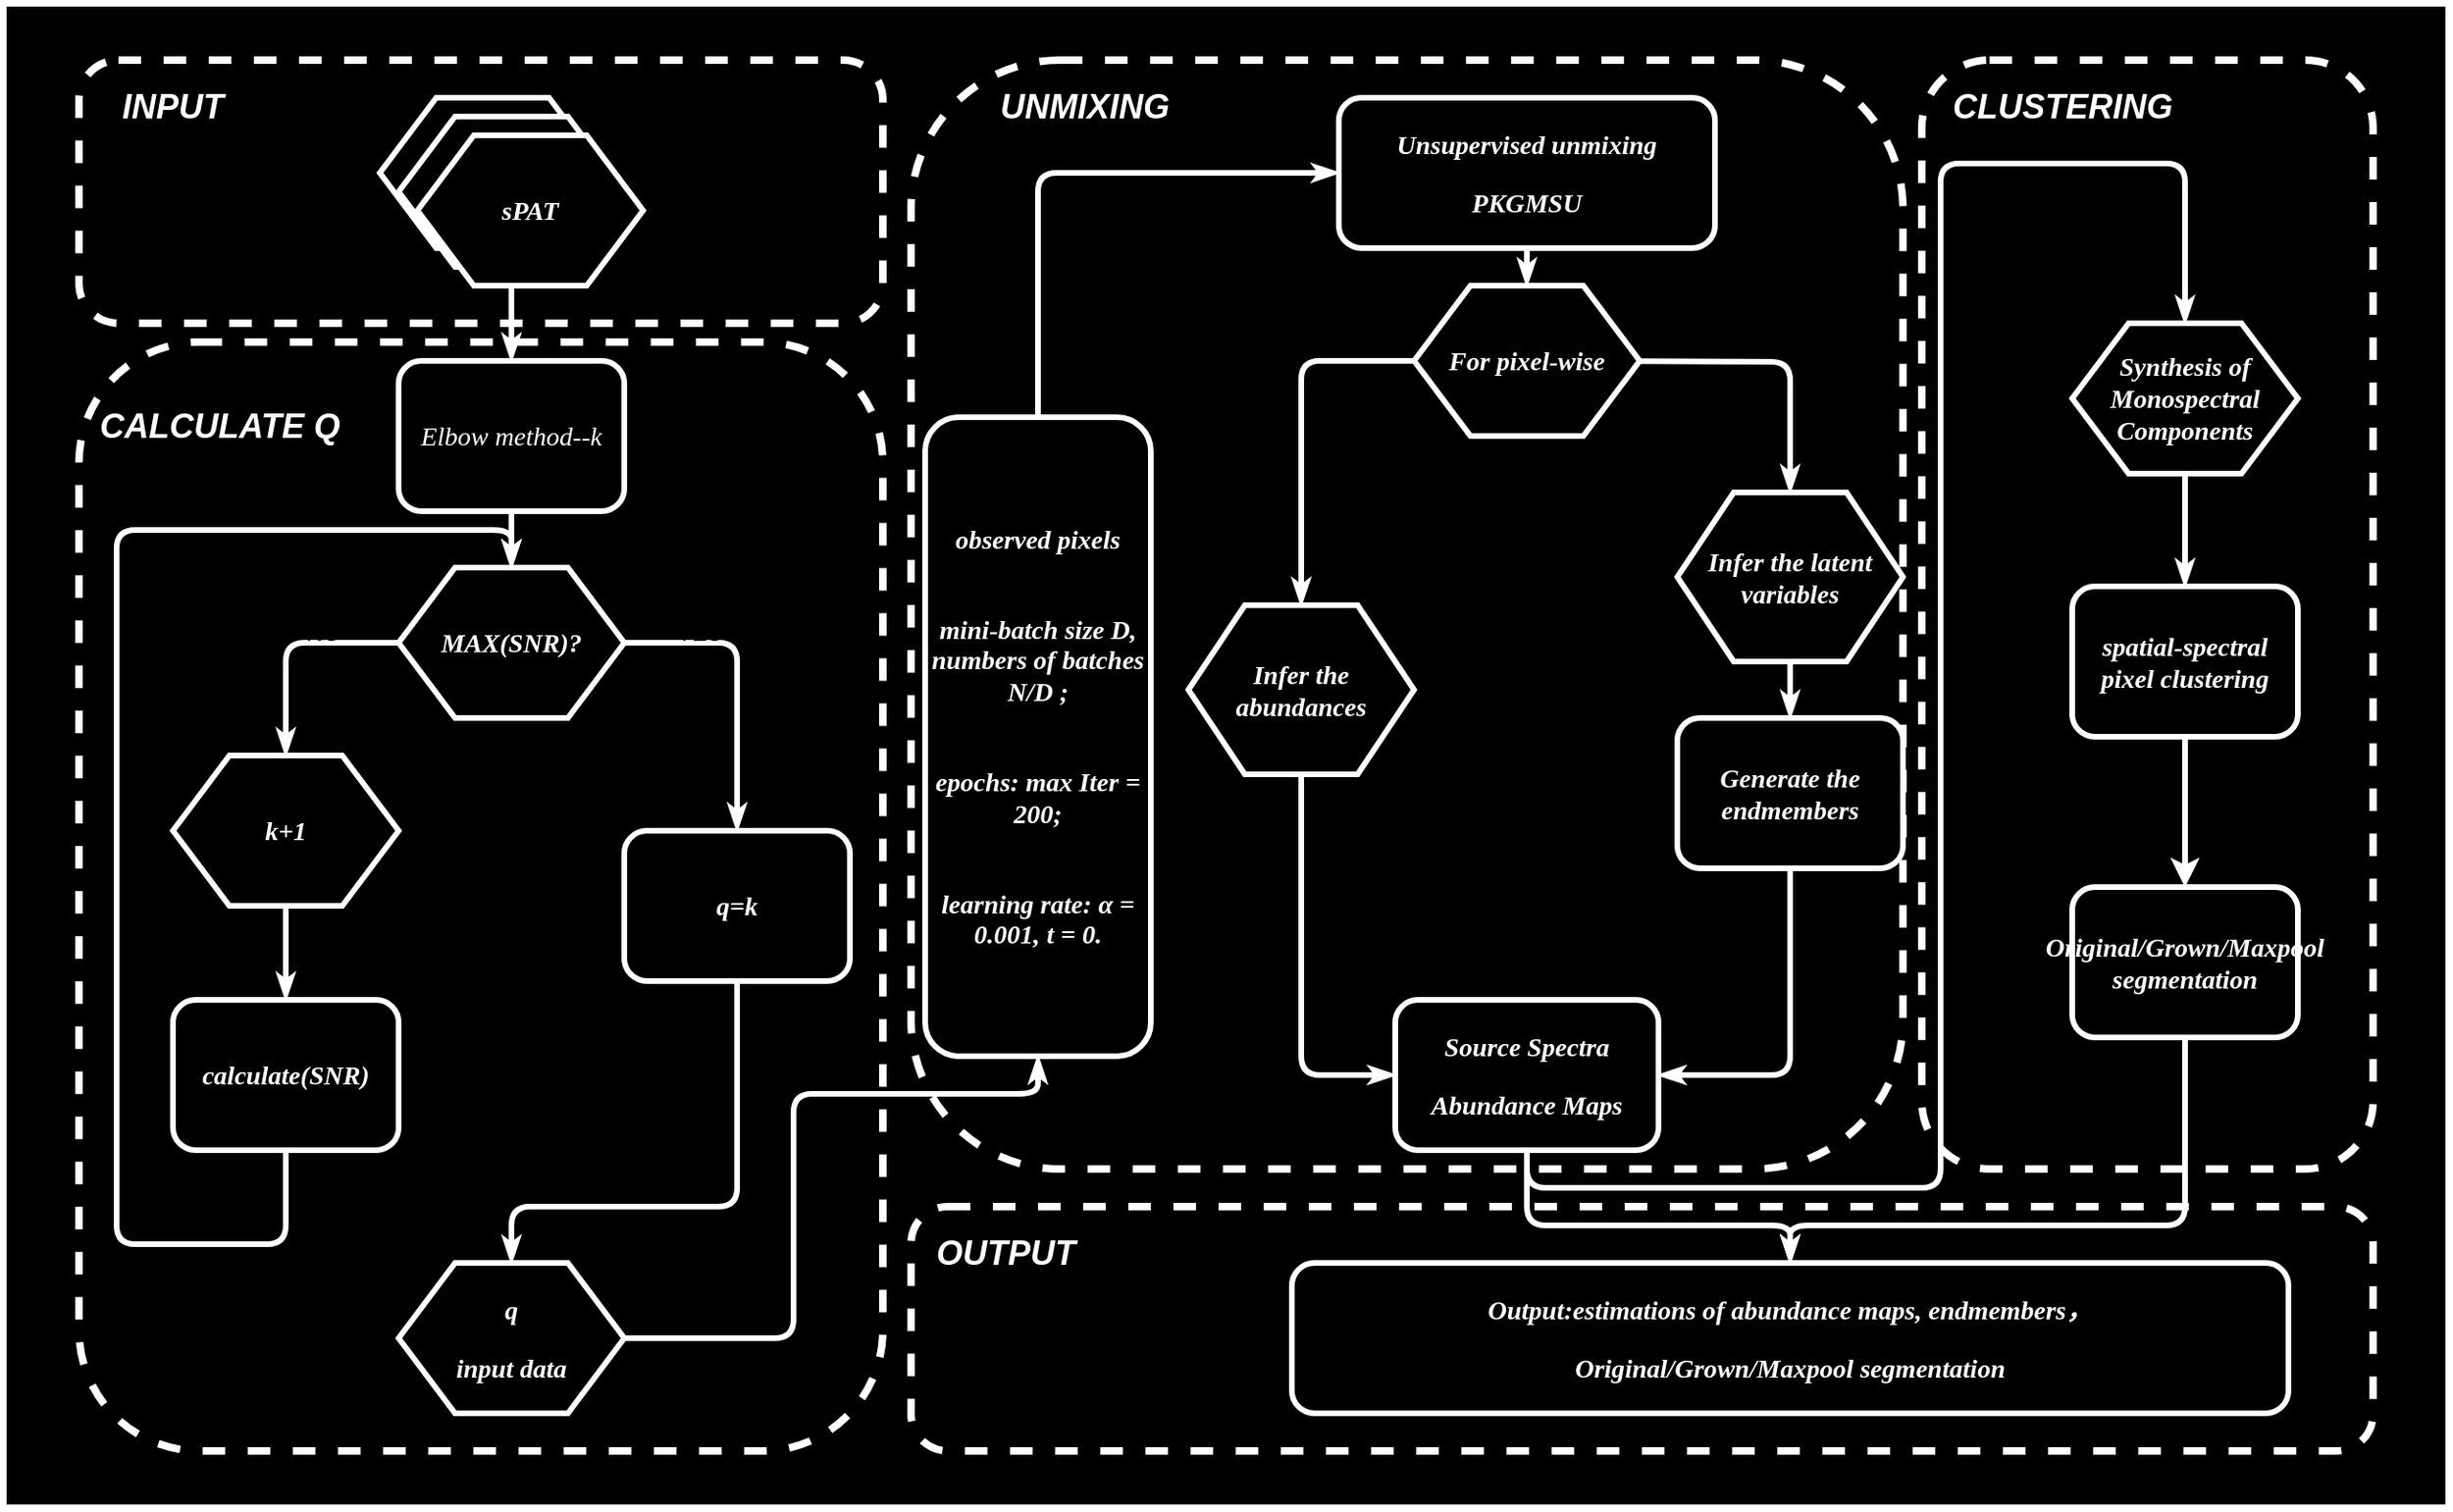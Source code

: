<mxfile version="24.7.12">
  <diagram name="Page-1" id="8ce9d11a-91a2-4d17-14d8-a56ed91bf033">
    <mxGraphModel dx="2464" dy="1645" grid="1" gridSize="10" guides="1" tooltips="1" connect="1" arrows="1" fold="1" page="1" pageScale="1" pageWidth="1100" pageHeight="850" background="none" math="0" shadow="0">
      <root>
        <mxCell id="0" />
        <mxCell id="1" parent="0" />
        <mxCell id="Xut-9CcyeJB1KfpufVTP-31" value="" style="rounded=0;whiteSpace=wrap;html=1;strokeWidth=3;fillColor=#000000;strokeColor=#FFFFFF;" vertex="1" parent="1">
          <mxGeometry x="-30" width="1300" height="800" as="geometry" />
        </mxCell>
        <mxCell id="Xut-9CcyeJB1KfpufVTP-29" value="" style="rounded=1;whiteSpace=wrap;html=1;dashed=1;strokeWidth=4;strokeColor=#FFFFFF;fillColor=#000000;" vertex="1" parent="1">
          <mxGeometry x="452.5" y="640" width="777.5" height="130" as="geometry" />
        </mxCell>
        <mxCell id="Xut-9CcyeJB1KfpufVTP-28" value="" style="rounded=1;whiteSpace=wrap;html=1;dashed=1;strokeWidth=4;strokeColor=#FFFFFF;fillColor=#000000;" vertex="1" parent="1">
          <mxGeometry x="990" y="30" width="240" height="590" as="geometry" />
        </mxCell>
        <mxCell id="Xut-9CcyeJB1KfpufVTP-27" value="" style="rounded=1;whiteSpace=wrap;html=1;dashed=1;strokeWidth=4;strokeColor=#FFFFFF;fillColor=#000000;" vertex="1" parent="1">
          <mxGeometry x="452.5" y="30" width="527.5" height="590" as="geometry" />
        </mxCell>
        <mxCell id="Xut-9CcyeJB1KfpufVTP-14" value="" style="rounded=1;whiteSpace=wrap;html=1;dashed=1;strokeWidth=4;strokeColor=#FFFFFF;fillColor=#000000;" vertex="1" parent="1">
          <mxGeometry x="10" y="180" width="427.5" height="590" as="geometry" />
        </mxCell>
        <mxCell id="Xut-9CcyeJB1KfpufVTP-6" value="" style="rounded=1;whiteSpace=wrap;html=1;dashed=1;strokeWidth=4;strokeColor=#FFFFFF;fillColor=#000000;" vertex="1" parent="1">
          <mxGeometry x="10" y="30" width="427.5" height="140" as="geometry" />
        </mxCell>
        <mxCell id="17ea667e15c223fc-28" style="edgeStyle=orthogonalEdgeStyle;rounded=1;html=1;labelBackgroundColor=none;startArrow=none;startFill=0;startSize=5;endArrow=classicThin;endFill=1;endSize=5;jettySize=auto;orthogonalLoop=1;strokeWidth=3;fontFamily=Verdana;fontSize=8;exitX=0.5;exitY=1;exitDx=0;exitDy=0;strokeColor=#FFFFFF;" parent="1" source="Xut-9CcyeJB1KfpufVTP-3" target="17ea667e15c223fc-2" edge="1">
          <mxGeometry relative="1" as="geometry" />
        </mxCell>
        <mxCell id="17ea667e15c223fc-1" value="sPAT" style="shape=hexagon;perimeter=hexagonPerimeter;whiteSpace=wrap;html=1;rounded=0;shadow=0;labelBackgroundColor=none;strokeWidth=3;fontFamily=Verdana;fontSize=12;align=center;fillColor=#000000;strokeColor=#FFFFFF;fontColor=#FFFFFF;" parent="1" vertex="1">
          <mxGeometry x="170" y="50" width="120" height="80" as="geometry" />
        </mxCell>
        <mxCell id="17ea667e15c223fc-29" style="edgeStyle=orthogonalEdgeStyle;rounded=1;html=1;labelBackgroundColor=none;startArrow=none;startFill=0;startSize=5;endArrow=classicThin;endFill=1;endSize=5;jettySize=auto;orthogonalLoop=1;strokeWidth=3;fontFamily=Verdana;fontSize=8;entryX=0.5;entryY=0;entryDx=0;entryDy=0;exitX=0.5;exitY=1;exitDx=0;exitDy=0;strokeColor=#FFFFFF;" parent="1" source="17ea667e15c223fc-2" target="17ea667e15c223fc-4" edge="1">
          <mxGeometry relative="1" as="geometry">
            <mxPoint x="239.5" y="270" as="sourcePoint" />
            <mxPoint x="239.5" y="300" as="targetPoint" />
          </mxGeometry>
        </mxCell>
        <mxCell id="17ea667e15c223fc-2" value="&lt;h3 id=&quot;5.1%C2%A0%E8%82%98%E9%83%A8%E6%B3%95%E5%88%99(Elbow%20method)&quot;&gt;&lt;i&gt;&lt;font face=&quot;Garamond&quot;&gt;&lt;span style=&quot;font-weight: normal;&quot;&gt;Elbow method--k&lt;/span&gt;&lt;/font&gt;&lt;/i&gt;&lt;/h3&gt;" style="rounded=1;whiteSpace=wrap;html=1;shadow=0;labelBackgroundColor=none;strokeWidth=3;fontFamily=Verdana;fontSize=12;align=center;fillColor=#000000;strokeColor=#FFFFFF;fontColor=#FFFFFF;" parent="1" vertex="1">
          <mxGeometry x="180" y="190" width="120" height="80" as="geometry" />
        </mxCell>
        <mxCell id="17ea667e15c223fc-39" style="edgeStyle=orthogonalEdgeStyle;rounded=1;html=1;labelBackgroundColor=none;startArrow=none;startFill=0;startSize=5;endArrow=classicThin;endFill=1;endSize=5;jettySize=auto;orthogonalLoop=1;strokeWidth=3;fontFamily=Verdana;fontSize=8;exitX=1;exitY=0.5;exitDx=0;exitDy=0;entryX=0.5;entryY=0;entryDx=0;entryDy=0;strokeColor=#FFFFFF;" parent="1" source="17ea667e15c223fc-4" target="17ea667e15c223fc-7" edge="1">
          <mxGeometry relative="1" as="geometry">
            <mxPoint x="380" y="350" as="sourcePoint" />
            <mxPoint x="500" y="490" as="targetPoint" />
            <Array as="points">
              <mxPoint x="360" y="340" />
            </Array>
          </mxGeometry>
        </mxCell>
        <mxCell id="17ea667e15c223fc-4" value="&lt;h3&gt;&lt;i&gt;MAX(SNR)?&lt;/i&gt;&lt;/h3&gt;" style="shape=hexagon;perimeter=hexagonPerimeter;whiteSpace=wrap;html=1;rounded=0;shadow=0;labelBackgroundColor=none;strokeWidth=3;fontFamily=Verdana;fontSize=12;align=center;fillColor=#000000;strokeColor=#FFFFFF;fontColor=#FFFFFF;" parent="1" vertex="1">
          <mxGeometry x="180" y="300" width="120" height="80" as="geometry" />
        </mxCell>
        <mxCell id="17ea667e15c223fc-36" style="edgeStyle=orthogonalEdgeStyle;rounded=1;html=1;labelBackgroundColor=none;startArrow=none;startFill=0;startSize=5;endArrow=classicThin;endFill=1;endSize=5;jettySize=auto;orthogonalLoop=1;strokeWidth=3;fontFamily=Verdana;fontSize=8;strokeColor=#FFFFFF;" parent="1" source="17ea667e15c223fc-5" target="17ea667e15c223fc-8" edge="1">
          <mxGeometry relative="1" as="geometry" />
        </mxCell>
        <mxCell id="17ea667e15c223fc-5" value="&lt;h3&gt;&lt;i&gt;k+1&lt;/i&gt;&lt;br&gt;&lt;/h3&gt;" style="shape=hexagon;perimeter=hexagonPerimeter;whiteSpace=wrap;html=1;rounded=0;shadow=0;labelBackgroundColor=none;strokeWidth=3;fontFamily=Verdana;fontSize=12;align=center;fillColor=#000000;strokeColor=#FFFFFF;fontColor=#FFFFFF;" parent="1" vertex="1">
          <mxGeometry x="60" y="400" width="120" height="80" as="geometry" />
        </mxCell>
        <mxCell id="17ea667e15c223fc-38" style="edgeStyle=orthogonalEdgeStyle;rounded=1;html=1;labelBackgroundColor=none;startArrow=none;startFill=0;startSize=5;endArrow=classicThin;endFill=1;endSize=5;jettySize=auto;orthogonalLoop=1;strokeWidth=3;fontFamily=Verdana;fontSize=8;exitX=0.5;exitY=1;exitDx=0;exitDy=0;entryX=0.5;entryY=0;entryDx=0;entryDy=0;strokeColor=#FFFFFF;" parent="1" source="17ea667e15c223fc-7" target="17ea667e15c223fc-11" edge="1">
          <mxGeometry relative="1" as="geometry">
            <Array as="points">
              <mxPoint x="360" y="640" />
              <mxPoint x="240" y="640" />
            </Array>
            <mxPoint x="500" y="490" as="sourcePoint" />
            <mxPoint x="300" y="640" as="targetPoint" />
          </mxGeometry>
        </mxCell>
        <mxCell id="17ea667e15c223fc-7" value="&lt;h3&gt;&lt;i&gt;q=k&lt;/i&gt;&lt;/h3&gt;" style="rounded=1;whiteSpace=wrap;html=1;shadow=0;labelBackgroundColor=none;strokeWidth=3;fontFamily=Verdana;fontSize=12;align=center;fillColor=#000000;strokeColor=#FFFFFF;fontColor=#FFFFFF;" parent="1" vertex="1">
          <mxGeometry x="300" y="440" width="120" height="80" as="geometry" />
        </mxCell>
        <mxCell id="17ea667e15c223fc-37" style="edgeStyle=orthogonalEdgeStyle;rounded=1;html=1;labelBackgroundColor=none;startArrow=none;startFill=0;startSize=5;endArrow=classicThin;endFill=1;endSize=5;jettySize=auto;orthogonalLoop=1;strokeWidth=3;fontFamily=Verdana;fontSize=8;entryX=0.5;entryY=0;entryDx=0;entryDy=0;exitX=0.5;exitY=1;exitDx=0;exitDy=0;strokeColor=#FFFFFF;" parent="1" source="17ea667e15c223fc-8" target="17ea667e15c223fc-4" edge="1">
          <mxGeometry relative="1" as="geometry">
            <Array as="points">
              <mxPoint x="120" y="660" />
              <mxPoint x="30" y="660" />
              <mxPoint x="30" y="280" />
              <mxPoint x="240" y="280" />
            </Array>
            <mxPoint x="-40" y="450" as="targetPoint" />
          </mxGeometry>
        </mxCell>
        <mxCell id="17ea667e15c223fc-8" value="&lt;h3&gt;&lt;i&gt;calculate(SNR)&lt;/i&gt;&lt;/h3&gt;" style="rounded=1;whiteSpace=wrap;html=1;shadow=0;labelBackgroundColor=none;strokeWidth=3;fontFamily=Verdana;fontSize=12;align=center;fillColor=#000000;strokeColor=#FFFFFF;fontColor=#FFFFFF;" parent="1" vertex="1">
          <mxGeometry x="60" y="530" width="120" height="80" as="geometry" />
        </mxCell>
        <mxCell id="17ea667e15c223fc-11" value="&lt;h3&gt;&lt;i&gt;q&lt;/i&gt;&lt;/h3&gt;&lt;h3&gt;&lt;i&gt;input data&lt;br&gt;&lt;/i&gt;&lt;/h3&gt;" style="shape=hexagon;perimeter=hexagonPerimeter;whiteSpace=wrap;html=1;rounded=0;shadow=0;labelBackgroundColor=none;strokeWidth=3;fontFamily=Verdana;fontSize=12;align=center;fillColor=#000000;strokeColor=#FFFFFF;fontColor=#FFFFFF;" parent="1" vertex="1">
          <mxGeometry x="180" y="670" width="120" height="80" as="geometry" />
        </mxCell>
        <mxCell id="17ea667e15c223fc-42" style="edgeStyle=orthogonalEdgeStyle;rounded=1;html=1;labelBackgroundColor=none;startArrow=none;startFill=0;startSize=5;endArrow=classicThin;endFill=1;endSize=5;jettySize=auto;orthogonalLoop=1;strokeWidth=3;fontFamily=Verdana;fontSize=8;entryX=0;entryY=0.5;entryDx=0;entryDy=0;exitX=0.5;exitY=0;exitDx=0;exitDy=0;strokeColor=#FFFFFF;" parent="1" source="Xut-9CcyeJB1KfpufVTP-17" target="17ea667e15c223fc-14" edge="1">
          <mxGeometry relative="1" as="geometry">
            <Array as="points">
              <mxPoint x="520" y="330" />
              <mxPoint x="520" y="90" />
            </Array>
            <mxPoint x="450" y="710" as="sourcePoint" />
            <mxPoint x="540" y="100" as="targetPoint" />
          </mxGeometry>
        </mxCell>
        <mxCell id="17ea667e15c223fc-44" style="edgeStyle=orthogonalEdgeStyle;rounded=1;html=1;labelBackgroundColor=none;startArrow=none;startFill=0;startSize=5;endArrow=classicThin;endFill=1;endSize=5;jettySize=auto;orthogonalLoop=1;strokeWidth=3;fontFamily=Verdana;fontSize=8;entryX=0.5;entryY=0;entryDx=0;entryDy=0;strokeColor=#FFFFFF;" parent="1" source="17ea667e15c223fc-14" target="Xut-9CcyeJB1KfpufVTP-15" edge="1">
          <mxGeometry relative="1" as="geometry">
            <mxPoint x="780" y="160" as="targetPoint" />
          </mxGeometry>
        </mxCell>
        <mxCell id="17ea667e15c223fc-14" value="&lt;h3&gt;&lt;b&gt;&lt;i&gt;Unsupervised unmixing&lt;br&gt;&lt;/i&gt;&lt;/b&gt;&lt;/h3&gt;&lt;h3&gt;&lt;b&gt;&lt;i&gt;PKGMSU&lt;/i&gt;&lt;/b&gt;&lt;/h3&gt;" style="rounded=1;whiteSpace=wrap;html=1;shadow=0;labelBackgroundColor=none;strokeWidth=3;fontFamily=Verdana;fontSize=12;align=center;fillColor=#000000;strokeColor=#FFFFFF;fontColor=#FFFFFF;" parent="1" vertex="1">
          <mxGeometry x="680" y="50" width="200" height="80" as="geometry" />
        </mxCell>
        <mxCell id="17ea667e15c223fc-54" style="edgeStyle=orthogonalEdgeStyle;rounded=1;html=1;labelBackgroundColor=none;startArrow=none;startFill=0;startSize=5;endArrow=classicThin;endFill=1;endSize=5;jettySize=auto;orthogonalLoop=1;strokeWidth=3;fontFamily=Verdana;fontSize=8;fontColor=#FFFFFF;strokeColor=#FFFFFF;" parent="1" source="17ea667e15c223fc-16" target="17ea667e15c223fc-18" edge="1">
          <mxGeometry relative="1" as="geometry" />
        </mxCell>
        <mxCell id="17ea667e15c223fc-16" value="&lt;h3&gt;&lt;i&gt;&lt;b&gt;Synthesis of Monospectral Components&lt;/b&gt;&lt;/i&gt;&lt;/h3&gt;" style="shape=hexagon;perimeter=hexagonPerimeter;whiteSpace=wrap;html=1;rounded=0;shadow=0;labelBackgroundColor=none;strokeWidth=3;fontFamily=Verdana;fontSize=12;align=center;fillColor=#000000;strokeColor=#FFFFFF;fontColor=#FFFFFF;" parent="1" vertex="1">
          <mxGeometry x="1070" y="170" width="120" height="80" as="geometry" />
        </mxCell>
        <mxCell id="17ea667e15c223fc-49" style="edgeStyle=orthogonalEdgeStyle;rounded=1;html=1;labelBackgroundColor=none;startArrow=none;startFill=0;startSize=5;endArrow=classicThin;endFill=1;endSize=5;jettySize=auto;orthogonalLoop=1;strokeColor=#FFFFFF;strokeWidth=3;fontFamily=Verdana;fontSize=8;fontColor=#000000;exitX=1;exitY=0.5;exitDx=0;exitDy=0;" parent="1" target="17ea667e15c223fc-20" edge="1">
          <mxGeometry relative="1" as="geometry">
            <mxPoint x="800" y="190" as="sourcePoint" />
          </mxGeometry>
        </mxCell>
        <mxCell id="Xut-9CcyeJB1KfpufVTP-24" style="edgeStyle=orthogonalEdgeStyle;rounded=0;orthogonalLoop=1;jettySize=auto;html=1;exitX=0.5;exitY=1;exitDx=0;exitDy=0;entryX=0.5;entryY=0;entryDx=0;entryDy=0;strokeWidth=3;fontColor=#FFFFFF;strokeColor=#FFFFFF;" edge="1" parent="1" source="17ea667e15c223fc-18" target="17ea667e15c223fc-27">
          <mxGeometry relative="1" as="geometry">
            <mxPoint x="1130" y="435" as="targetPoint" />
          </mxGeometry>
        </mxCell>
        <mxCell id="17ea667e15c223fc-18" value="&lt;h3&gt;&lt;i&gt;&lt;b&gt;spatial-spectral pixel clustering&lt;/b&gt;&lt;/i&gt;&lt;/h3&gt;" style="rounded=1;whiteSpace=wrap;html=1;shadow=0;labelBackgroundColor=none;strokeWidth=3;fontFamily=Verdana;fontSize=12;align=center;fillColor=#000000;strokeColor=#FFFFFF;fontColor=#FFFFFF;" parent="1" vertex="1">
          <mxGeometry x="1070" y="310" width="120" height="80" as="geometry" />
        </mxCell>
        <mxCell id="17ea667e15c223fc-19" value="&lt;h3&gt;&lt;b&gt;&lt;i&gt;Infer the abundances&lt;/i&gt;&lt;/b&gt;&lt;br&gt;&lt;/h3&gt;" style="shape=hexagon;perimeter=hexagonPerimeter;whiteSpace=wrap;html=1;rounded=0;shadow=0;labelBackgroundColor=none;strokeWidth=3;fontFamily=Verdana;fontSize=12;align=center;fillColor=#000000;strokeColor=#FFFFFF;fontColor=#FFFFFF;" parent="1" vertex="1">
          <mxGeometry x="600" y="320" width="120" height="90" as="geometry" />
        </mxCell>
        <mxCell id="17ea667e15c223fc-50" style="edgeStyle=orthogonalEdgeStyle;rounded=1;html=1;labelBackgroundColor=none;startArrow=none;startFill=0;startSize=5;endArrow=classicThin;endFill=1;endSize=5;jettySize=auto;orthogonalLoop=1;strokeWidth=3;fontFamily=Verdana;fontSize=8;strokeColor=#FFFFFF;" parent="1" source="17ea667e15c223fc-20" target="17ea667e15c223fc-23" edge="1">
          <mxGeometry relative="1" as="geometry" />
        </mxCell>
        <mxCell id="17ea667e15c223fc-20" value="&lt;h3&gt;&lt;i&gt;&lt;b&gt;Infer the latent variables&lt;/b&gt;&lt;/i&gt;&lt;/h3&gt;" style="shape=hexagon;perimeter=hexagonPerimeter;whiteSpace=wrap;html=1;rounded=0;shadow=0;labelBackgroundColor=none;strokeWidth=3;fontFamily=Verdana;fontSize=12;align=center;fillColor=#000000;strokeColor=#FFFFFF;fontColor=#FFFFFF;" parent="1" vertex="1">
          <mxGeometry x="860" y="260" width="120" height="90" as="geometry" />
        </mxCell>
        <mxCell id="17ea667e15c223fc-58" style="edgeStyle=orthogonalEdgeStyle;rounded=1;html=1;labelBackgroundColor=none;startArrow=none;startFill=0;startSize=5;endArrow=classicThin;endFill=1;endSize=5;jettySize=auto;orthogonalLoop=1;strokeWidth=3;fontFamily=Verdana;fontSize=8;exitX=0.5;exitY=1;exitDx=0;exitDy=0;entryX=0.5;entryY=0;entryDx=0;entryDy=0;strokeColor=#FFFFFF;" parent="1" source="Xut-9CcyeJB1KfpufVTP-20" target="17ea667e15c223fc-16" edge="1">
          <mxGeometry relative="1" as="geometry">
            <Array as="points">
              <mxPoint x="780" y="630" />
              <mxPoint x="1000" y="630" />
              <mxPoint x="1000" y="85" />
              <mxPoint x="1130" y="85" />
            </Array>
            <mxPoint x="1130" y="85" as="targetPoint" />
          </mxGeometry>
        </mxCell>
        <mxCell id="17ea667e15c223fc-48" style="edgeStyle=orthogonalEdgeStyle;rounded=1;html=1;labelBackgroundColor=none;startArrow=none;startFill=0;startSize=5;endArrow=classicThin;endFill=1;endSize=5;jettySize=auto;orthogonalLoop=1;strokeWidth=3;fontFamily=Verdana;fontSize=8;exitX=0.5;exitY=1;exitDx=0;exitDy=0;entryX=0;entryY=0.5;entryDx=0;entryDy=0;strokeColor=#FFFFFF;" parent="1" source="17ea667e15c223fc-19" target="Xut-9CcyeJB1KfpufVTP-20" edge="1">
          <mxGeometry relative="1" as="geometry">
            <Array as="points">
              <mxPoint x="660" y="570" />
            </Array>
            <mxPoint x="640" y="470" as="sourcePoint" />
            <mxPoint x="720" y="560" as="targetPoint" />
          </mxGeometry>
        </mxCell>
        <mxCell id="17ea667e15c223fc-51" style="edgeStyle=orthogonalEdgeStyle;rounded=1;html=1;labelBackgroundColor=none;startArrow=none;startFill=0;startSize=5;endArrow=classicThin;endFill=1;endSize=5;jettySize=auto;orthogonalLoop=1;strokeWidth=3;fontFamily=Verdana;fontSize=8;entryX=1;entryY=0.5;entryDx=0;entryDy=0;strokeColor=#FFFFFF;" parent="1" source="17ea667e15c223fc-23" target="Xut-9CcyeJB1KfpufVTP-20" edge="1">
          <mxGeometry relative="1" as="geometry">
            <Array as="points">
              <mxPoint x="920" y="570" />
            </Array>
            <mxPoint x="850" y="580" as="targetPoint" />
          </mxGeometry>
        </mxCell>
        <mxCell id="17ea667e15c223fc-23" value="&lt;h3&gt;&lt;i&gt;&lt;b&gt;Generate the endmembers&lt;/b&gt;&lt;/i&gt;&lt;/h3&gt;" style="rounded=1;whiteSpace=wrap;html=1;shadow=0;labelBackgroundColor=none;strokeWidth=3;fontFamily=Verdana;fontSize=12;align=center;fillColor=#000000;strokeColor=#FFFFFF;fontColor=#FFFFFF;" parent="1" vertex="1">
          <mxGeometry x="860" y="380" width="120" height="80" as="geometry" />
        </mxCell>
        <mxCell id="17ea667e15c223fc-27" value="&lt;h3&gt;&lt;b&gt;&lt;i&gt;Original/Grown/Maxpool segmentation&lt;/i&gt;&lt;/b&gt;&lt;/h3&gt;" style="rounded=1;whiteSpace=wrap;html=1;shadow=0;labelBackgroundColor=none;strokeWidth=3;fontFamily=Verdana;fontSize=12;align=center;fillColor=#000000;strokeColor=#FFFFFF;fontColor=#FFFFFF;" parent="1" vertex="1">
          <mxGeometry x="1070" y="470" width="120" height="80" as="geometry" />
        </mxCell>
        <mxCell id="Xut-9CcyeJB1KfpufVTP-3" value="sPAT" style="shape=hexagon;perimeter=hexagonPerimeter;whiteSpace=wrap;html=1;rounded=0;shadow=0;labelBackgroundColor=none;strokeWidth=3;fontFamily=Verdana;fontSize=12;align=center;fillColor=#000000;strokeColor=#FFFFFF;fontColor=#FFFFFF;" vertex="1" parent="1">
          <mxGeometry x="180" y="60" width="120" height="80" as="geometry" />
        </mxCell>
        <mxCell id="Xut-9CcyeJB1KfpufVTP-4" value="&lt;h3&gt;&lt;i&gt;sPAT&lt;/i&gt;&lt;/h3&gt;" style="shape=hexagon;perimeter=hexagonPerimeter;whiteSpace=wrap;html=1;rounded=0;shadow=0;labelBackgroundColor=none;strokeWidth=3;fontFamily=Verdana;fontSize=12;align=center;fillColor=#000000;strokeColor=#FFFFFF;fontColor=#FFFFFF;" vertex="1" parent="1">
          <mxGeometry x="190" y="70" width="120" height="80" as="geometry" />
        </mxCell>
        <mxCell id="Xut-9CcyeJB1KfpufVTP-8" value="&lt;div&gt;YES&lt;/div&gt;" style="text;html=1;align=center;verticalAlign=middle;whiteSpace=wrap;rounded=0;strokeWidth=3;" vertex="1" parent="1">
          <mxGeometry x="310" y="320" width="60" height="30" as="geometry" />
        </mxCell>
        <mxCell id="Xut-9CcyeJB1KfpufVTP-10" style="edgeStyle=orthogonalEdgeStyle;rounded=1;html=1;labelBackgroundColor=none;startArrow=none;startFill=0;startSize=5;endArrow=classicThin;endFill=1;endSize=5;jettySize=auto;orthogonalLoop=1;strokeWidth=3;fontFamily=Verdana;fontSize=8;exitX=0;exitY=0.5;exitDx=0;exitDy=0;entryX=0.5;entryY=0;entryDx=0;entryDy=0;strokeColor=#FFFFFF;" edge="1" parent="1" source="17ea667e15c223fc-4" target="17ea667e15c223fc-5">
          <mxGeometry relative="1" as="geometry">
            <mxPoint x="20" y="490" as="sourcePoint" />
            <mxPoint x="-140" y="600" as="targetPoint" />
            <Array as="points">
              <mxPoint x="120" y="340" />
            </Array>
          </mxGeometry>
        </mxCell>
        <mxCell id="Xut-9CcyeJB1KfpufVTP-11" value="NO" style="text;html=1;align=center;verticalAlign=middle;whiteSpace=wrap;rounded=0;strokeWidth=3;" vertex="1" parent="1">
          <mxGeometry x="110" y="320" width="60" height="30" as="geometry" />
        </mxCell>
        <mxCell id="Xut-9CcyeJB1KfpufVTP-15" value="&lt;h3&gt;&lt;i&gt;&lt;b&gt;For pixel-wise&lt;/b&gt;&lt;/i&gt;&lt;br&gt;&lt;/h3&gt;" style="shape=hexagon;perimeter=hexagonPerimeter;whiteSpace=wrap;html=1;rounded=0;shadow=0;labelBackgroundColor=none;strokeWidth=3;fontFamily=Verdana;fontSize=12;align=center;fillColor=#000000;strokeColor=#FFFFFF;fontColor=#FFFFFF;" vertex="1" parent="1">
          <mxGeometry x="720" y="150" width="120" height="80" as="geometry" />
        </mxCell>
        <mxCell id="Xut-9CcyeJB1KfpufVTP-16" style="edgeStyle=orthogonalEdgeStyle;rounded=1;html=1;labelBackgroundColor=none;startArrow=none;startFill=0;startSize=5;endArrow=classicThin;endFill=1;endSize=5;jettySize=auto;orthogonalLoop=1;strokeColor=#FFFFFF;strokeWidth=3;fontFamily=Verdana;fontSize=8;fontColor=#000000;exitX=0;exitY=0.5;exitDx=0;exitDy=0;entryX=0.5;entryY=0;entryDx=0;entryDy=0;" edge="1" parent="1" source="Xut-9CcyeJB1KfpufVTP-15" target="17ea667e15c223fc-19">
          <mxGeometry relative="1" as="geometry">
            <mxPoint x="840" y="200" as="sourcePoint" />
            <mxPoint x="640" y="320" as="targetPoint" />
            <Array as="points">
              <mxPoint x="660" y="190" />
            </Array>
          </mxGeometry>
        </mxCell>
        <mxCell id="Xut-9CcyeJB1KfpufVTP-18" value="" style="edgeStyle=orthogonalEdgeStyle;rounded=1;html=1;labelBackgroundColor=none;startArrow=none;startFill=0;startSize=5;endArrow=classicThin;endFill=1;endSize=5;jettySize=auto;orthogonalLoop=1;strokeWidth=3;fontFamily=Verdana;fontSize=8;exitX=1;exitY=0.5;exitDx=0;exitDy=0;entryX=0.5;entryY=1;entryDx=0;entryDy=0;strokeColor=#FFFFFF;" edge="1" parent="1" source="17ea667e15c223fc-11" target="Xut-9CcyeJB1KfpufVTP-17">
          <mxGeometry relative="1" as="geometry">
            <Array as="points">
              <mxPoint x="390" y="710" />
              <mxPoint x="390" y="580" />
              <mxPoint x="520" y="580" />
            </Array>
            <mxPoint x="300" y="710" as="sourcePoint" />
            <mxPoint x="610" y="600" as="targetPoint" />
          </mxGeometry>
        </mxCell>
        <mxCell id="Xut-9CcyeJB1KfpufVTP-17" value="&lt;h3&gt;&lt;i&gt;&lt;b&gt;observed pixels&lt;/b&gt;&lt;/i&gt;&lt;/h3&gt;&lt;h3&gt;&lt;br&gt;&lt;i&gt;&lt;b&gt;mini-batch size D, numbers of batches N/D ;&lt;/b&gt;&lt;/i&gt;&lt;/h3&gt;&lt;h3&gt;&lt;br&gt;&lt;i&gt;&lt;b&gt;epochs: max Iter = 200;&lt;/b&gt;&lt;/i&gt;&lt;/h3&gt;&lt;h3&gt;&lt;br&gt;&lt;i&gt;&lt;b&gt;learning rate: α = 0.001, t = 0.&lt;/b&gt;&lt;/i&gt;&lt;/h3&gt;" style="rounded=1;whiteSpace=wrap;html=1;shadow=0;labelBackgroundColor=none;strokeWidth=3;fontFamily=Verdana;fontSize=12;align=center;fillColor=#000000;strokeColor=#FFFFFF;fontColor=#FFFFFF;" vertex="1" parent="1">
          <mxGeometry x="460" y="220" width="120" height="340" as="geometry" />
        </mxCell>
        <mxCell id="Xut-9CcyeJB1KfpufVTP-20" value="&lt;h3&gt;&lt;b&gt;&lt;i&gt;Source Spectra&lt;/i&gt;&lt;/b&gt;&lt;/h3&gt;&lt;h3&gt;&lt;i&gt;&lt;b&gt;Abundance Maps&lt;/b&gt;&lt;br&gt;&lt;/i&gt;&lt;/h3&gt;" style="rounded=1;whiteSpace=wrap;html=1;shadow=0;labelBackgroundColor=none;strokeWidth=3;fontFamily=Verdana;fontSize=12;align=center;fillColor=#000000;strokeColor=#FFFFFF;fontColor=#FFFFFF;" vertex="1" parent="1">
          <mxGeometry x="710" y="530" width="140" height="80" as="geometry" />
        </mxCell>
        <mxCell id="Xut-9CcyeJB1KfpufVTP-21" value="&lt;h3&gt;&lt;i&gt;Output:estimations of abundance maps, endmembers，&lt;/i&gt;&lt;/h3&gt;&lt;h3&gt;&lt;i&gt;&lt;b&gt;Original/Grown/Maxpool segmentation&lt;/b&gt;&lt;/i&gt;&lt;/h3&gt;" style="rounded=1;whiteSpace=wrap;html=1;shadow=0;labelBackgroundColor=none;strokeWidth=3;fontFamily=Verdana;fontSize=12;align=center;fillColor=#000000;strokeColor=#FFFFFF;fontColor=#FFFFFF;" vertex="1" parent="1">
          <mxGeometry x="655" y="670" width="530" height="80" as="geometry" />
        </mxCell>
        <mxCell id="Xut-9CcyeJB1KfpufVTP-22" style="edgeStyle=orthogonalEdgeStyle;rounded=1;html=1;labelBackgroundColor=none;startArrow=none;startFill=0;startSize=5;endArrow=classicThin;endFill=1;endSize=5;jettySize=auto;orthogonalLoop=1;strokeWidth=3;fontFamily=Verdana;fontSize=8;exitX=0.5;exitY=1;exitDx=0;exitDy=0;entryX=0.5;entryY=0;entryDx=0;entryDy=0;strokeColor=#FFFFFF;" edge="1" parent="1" source="Xut-9CcyeJB1KfpufVTP-20" target="Xut-9CcyeJB1KfpufVTP-21">
          <mxGeometry relative="1" as="geometry">
            <Array as="points">
              <mxPoint x="780" y="650" />
              <mxPoint x="920" y="650" />
              <mxPoint x="920" y="670" />
            </Array>
            <mxPoint x="1030" y="590" as="sourcePoint" />
            <mxPoint x="1080" y="290" as="targetPoint" />
          </mxGeometry>
        </mxCell>
        <mxCell id="Xut-9CcyeJB1KfpufVTP-26" style="edgeStyle=orthogonalEdgeStyle;rounded=1;html=1;labelBackgroundColor=none;startArrow=none;startFill=0;startSize=5;endArrow=classicThin;endFill=1;endSize=5;jettySize=auto;orthogonalLoop=1;strokeWidth=3;fontFamily=Verdana;fontSize=8;exitX=0.5;exitY=1;exitDx=0;exitDy=0;entryX=0.5;entryY=0;entryDx=0;entryDy=0;fontColor=#FFFFFF;strokeColor=#FFFFFF;" edge="1" parent="1" source="17ea667e15c223fc-27" target="Xut-9CcyeJB1KfpufVTP-21">
          <mxGeometry relative="1" as="geometry">
            <Array as="points">
              <mxPoint x="1130" y="650" />
              <mxPoint x="920" y="650" />
              <mxPoint x="920" y="670" />
            </Array>
            <mxPoint x="790" y="620" as="sourcePoint" />
            <mxPoint x="1005" y="680" as="targetPoint" />
          </mxGeometry>
        </mxCell>
        <mxCell id="Xut-9CcyeJB1KfpufVTP-32" value="&lt;h2&gt;&lt;i&gt;&lt;b&gt;INPUT&lt;/b&gt;&lt;/i&gt;&lt;br&gt;&lt;/h2&gt;" style="text;html=1;align=center;verticalAlign=middle;whiteSpace=wrap;rounded=0;fontColor=#FFFFFF;" vertex="1" parent="1">
          <mxGeometry x="20" y="40" width="80" height="30" as="geometry" />
        </mxCell>
        <mxCell id="Xut-9CcyeJB1KfpufVTP-33" value="&lt;h2&gt;&lt;i&gt;CALCULATE Q&lt;br&gt;&lt;/i&gt;&lt;/h2&gt;" style="text;html=1;align=center;verticalAlign=middle;whiteSpace=wrap;rounded=0;fontColor=#FFFFFF;" vertex="1" parent="1">
          <mxGeometry x="20" y="200" width="130" height="50" as="geometry" />
        </mxCell>
        <mxCell id="Xut-9CcyeJB1KfpufVTP-34" value="&lt;h2&gt;&lt;i&gt;&lt;b&gt;UNMIXING&lt;/b&gt;&lt;/i&gt;&lt;/h2&gt;" style="text;html=1;align=center;verticalAlign=middle;whiteSpace=wrap;rounded=0;fontColor=#FFFFFF;" vertex="1" parent="1">
          <mxGeometry x="480" y="30" width="130" height="50" as="geometry" />
        </mxCell>
        <mxCell id="Xut-9CcyeJB1KfpufVTP-35" value="&lt;h2&gt;&lt;i&gt;&lt;b&gt;CLUSTERING&lt;/b&gt;&lt;/i&gt;&lt;/h2&gt;" style="text;html=1;align=center;verticalAlign=middle;whiteSpace=wrap;rounded=0;fontColor=#FFFFFF;" vertex="1" parent="1">
          <mxGeometry x="1000" y="30" width="130" height="50" as="geometry" />
        </mxCell>
        <mxCell id="Xut-9CcyeJB1KfpufVTP-36" value="&lt;h2&gt;&lt;b&gt;&lt;i&gt;OUTPUT&lt;/i&gt;&lt;/b&gt;&lt;/h2&gt;" style="text;html=1;align=center;verticalAlign=middle;whiteSpace=wrap;rounded=0;fontColor=#FFFFFF;" vertex="1" parent="1">
          <mxGeometry x="437.5" y="640" width="130" height="50" as="geometry" />
        </mxCell>
      </root>
    </mxGraphModel>
  </diagram>
</mxfile>
